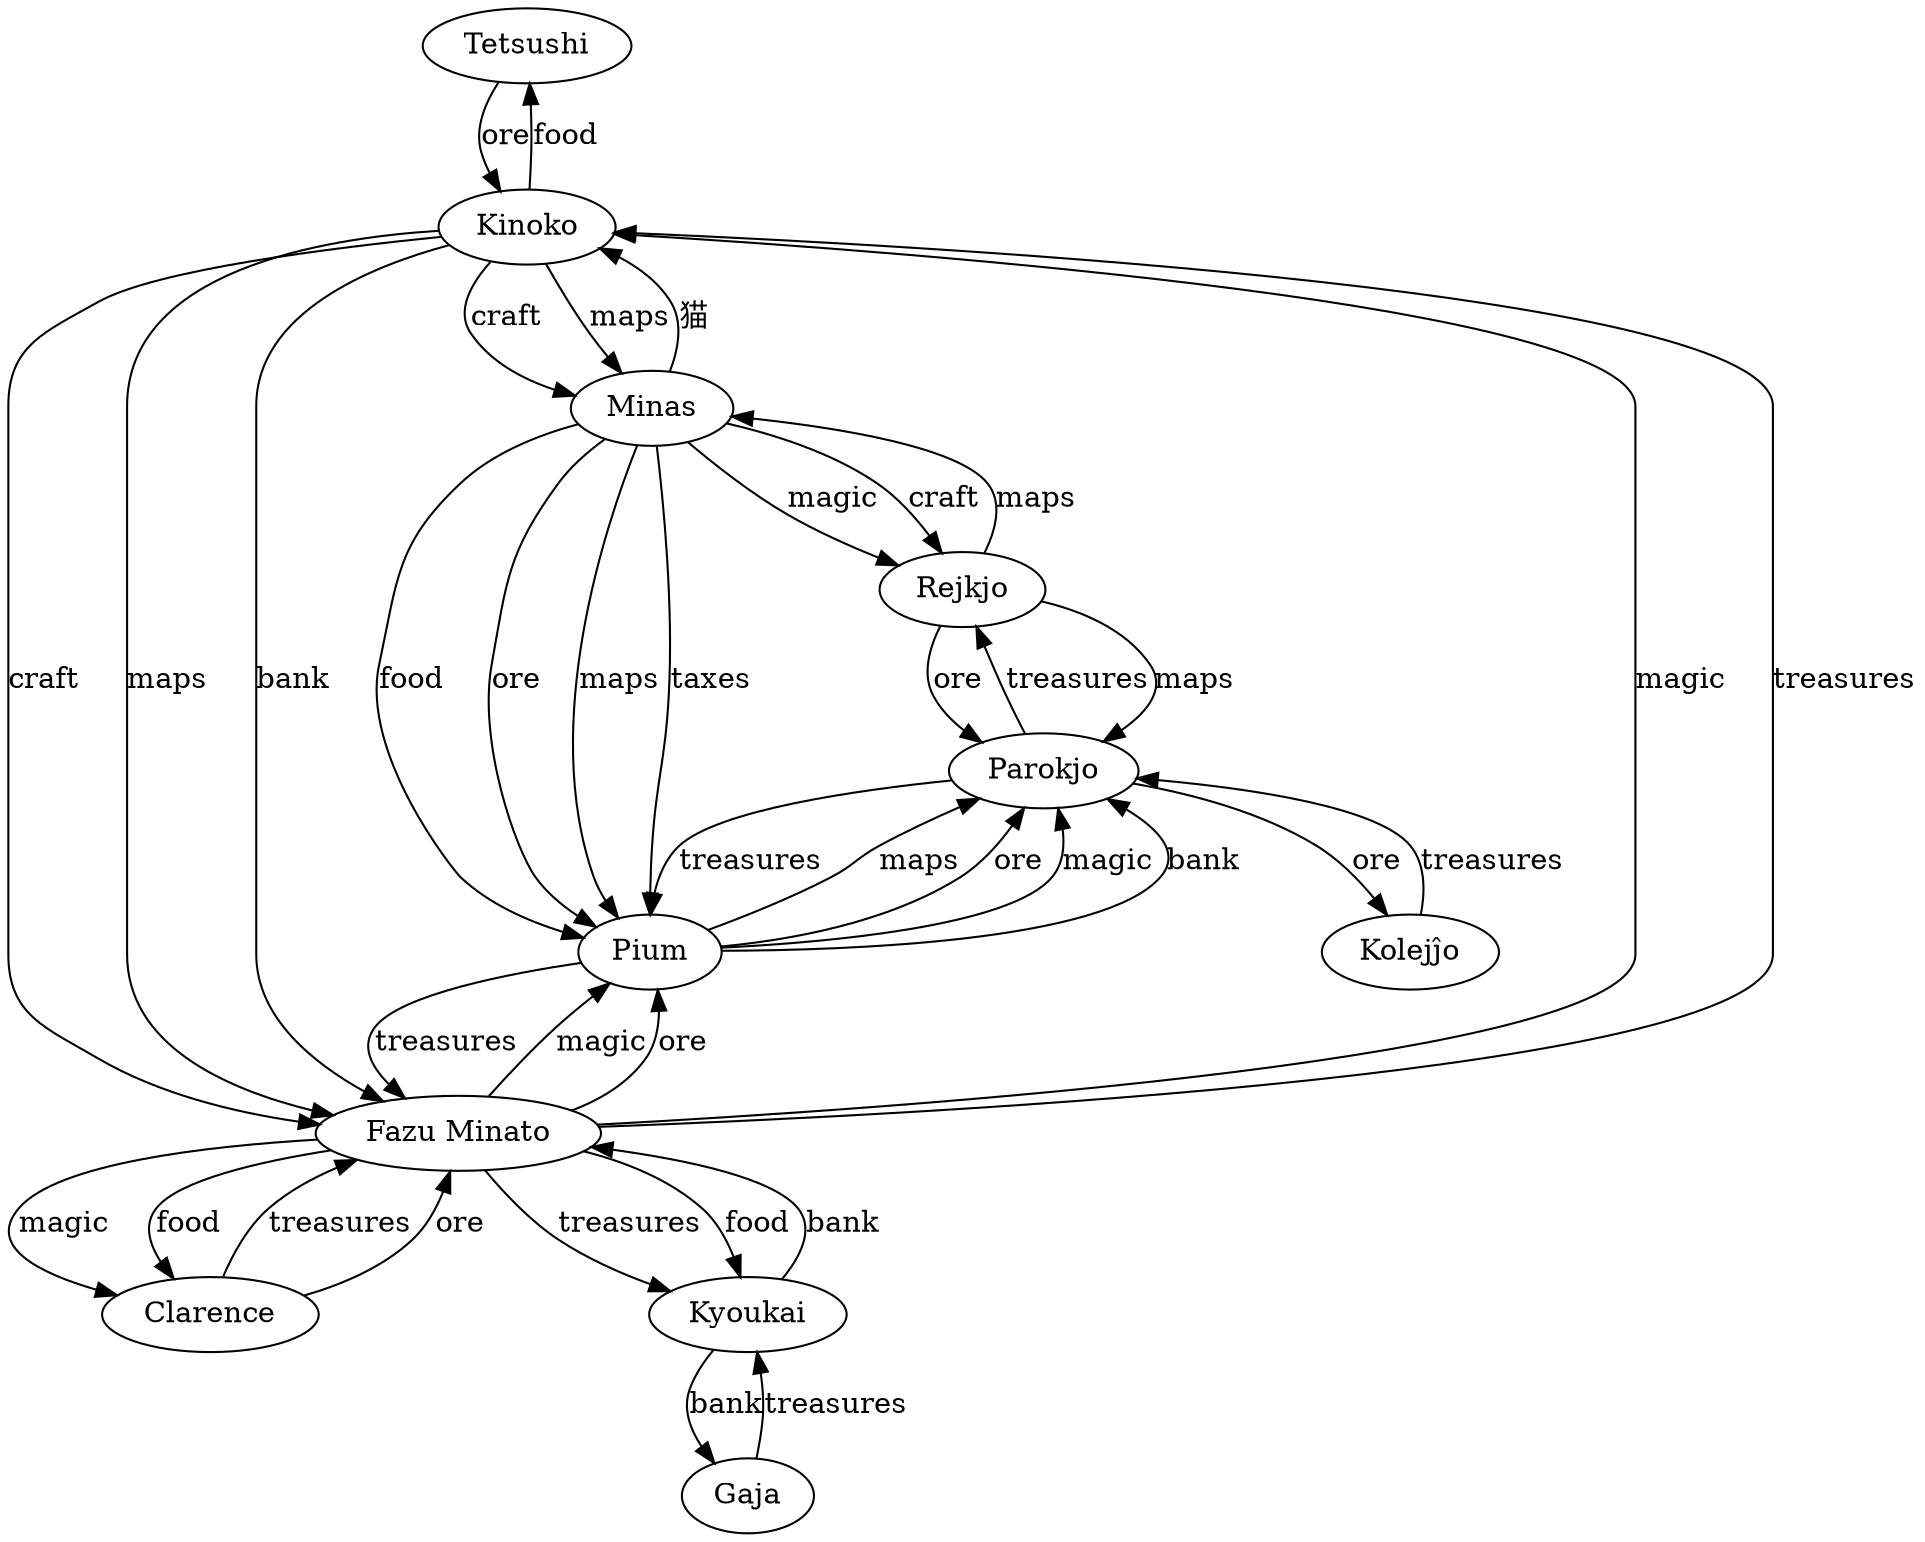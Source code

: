 digraph {
    tetsushi [label="Tetsushi"]
    kinoko [label="Kinoko"]
    fazu [label="Fazu Minato"]
    clarence [label="Clarence"]
    kyoukai [label="Kyoukai"]
    gaja [label="Gaja"]
    pium [label="Pium"]
    minas [label="Minas"]
    kolejxjo [label="Kolejĵo"]
    parokjo [label="Parokjo"]
    rejkjo [label="Rejkjo"]

    // minami
    tetsushi -> kinoko [label="ore"]
    kinoko -> tetsushi [label="food"]
    kinoko -> fazu [label="craft"]
    kinoko -> fazu [label="maps"]
    kinoko -> fazu [label="bank"]
    kinoko -> minas [label="craft"]
    kinoko -> minas [label="maps"]

    // orisha
    fazu -> clarence [label="magic"]
    fazu -> clarence [label="food"]
    fazu -> kinoko [label="magic"]
    fazu -> kinoko [label="treasures"]
    fazu -> kyoukai [label="treasures"]
    fazu -> kyoukai [label="food"]
    fazu -> pium [label="magic"]
    fazu -> pium [label="ore"]
    clarence -> fazu [label="treasures"]
    clarence -> fazu [label="ore"]
    kyoukai -> fazu [label="bank"]
    kyoukai -> gaja [label="bank"]

    // horagawa
    pium -> fazu [label="treasures"]
    pium -> parokjo [label="maps"]
    pium -> parokjo [label="ore"]
    pium -> parokjo [label="magic"]
    pium -> parokjo [label="bank"]
    minas -> pium [label="food"]
    minas -> pium [label="ore"]
    minas -> pium [label="maps"]
    minas -> pium [label="taxes"]
    minas -> kinoko [label="猫"]
    minas -> rejkjo [label="magic"]
    minas -> rejkjo [label="craft"]

    // roga
    parokjo -> pium [label="treasures"]
    parokjo -> rejkjo [label="treasures"]
    parokjo -> kolejxjo [label="ore"]
    kolejxjo -> parokjo [label="treasures"]

    // gaja
    gaja -> kyoukai [label="treasures"]

    // feröo
    rejkjo -> parokjo [label="maps"]
    rejkjo -> parokjo [label="ore"]
    rejkjo -> minas [label="maps"]
}
